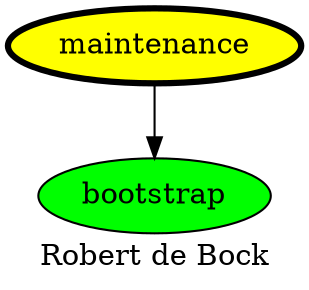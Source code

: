 digraph PhiloDilemma {
  label = "Robert de Bock" ;
  overlap=false
  {
    bootstrap [fillcolor=green style=filled]
    maintenance [fillcolor=yellow style=filled penwidth=3]
  }
  maintenance -> bootstrap
}

